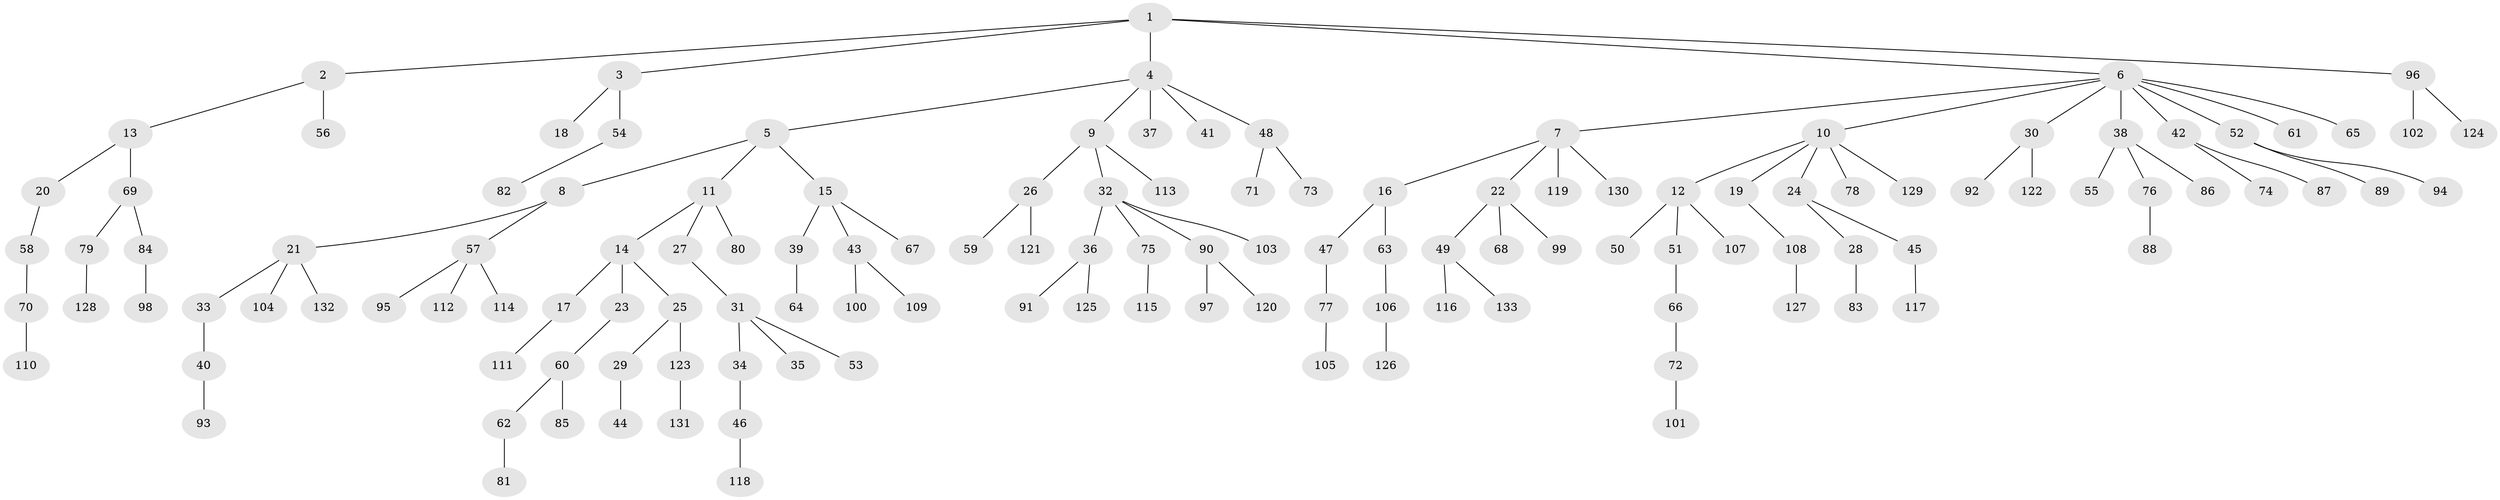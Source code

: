 // Generated by graph-tools (version 1.1) at 2025/11/02/27/25 16:11:28]
// undirected, 133 vertices, 132 edges
graph export_dot {
graph [start="1"]
  node [color=gray90,style=filled];
  1;
  2;
  3;
  4;
  5;
  6;
  7;
  8;
  9;
  10;
  11;
  12;
  13;
  14;
  15;
  16;
  17;
  18;
  19;
  20;
  21;
  22;
  23;
  24;
  25;
  26;
  27;
  28;
  29;
  30;
  31;
  32;
  33;
  34;
  35;
  36;
  37;
  38;
  39;
  40;
  41;
  42;
  43;
  44;
  45;
  46;
  47;
  48;
  49;
  50;
  51;
  52;
  53;
  54;
  55;
  56;
  57;
  58;
  59;
  60;
  61;
  62;
  63;
  64;
  65;
  66;
  67;
  68;
  69;
  70;
  71;
  72;
  73;
  74;
  75;
  76;
  77;
  78;
  79;
  80;
  81;
  82;
  83;
  84;
  85;
  86;
  87;
  88;
  89;
  90;
  91;
  92;
  93;
  94;
  95;
  96;
  97;
  98;
  99;
  100;
  101;
  102;
  103;
  104;
  105;
  106;
  107;
  108;
  109;
  110;
  111;
  112;
  113;
  114;
  115;
  116;
  117;
  118;
  119;
  120;
  121;
  122;
  123;
  124;
  125;
  126;
  127;
  128;
  129;
  130;
  131;
  132;
  133;
  1 -- 2;
  1 -- 3;
  1 -- 4;
  1 -- 6;
  1 -- 96;
  2 -- 13;
  2 -- 56;
  3 -- 18;
  3 -- 54;
  4 -- 5;
  4 -- 9;
  4 -- 37;
  4 -- 41;
  4 -- 48;
  5 -- 8;
  5 -- 11;
  5 -- 15;
  6 -- 7;
  6 -- 10;
  6 -- 30;
  6 -- 38;
  6 -- 42;
  6 -- 52;
  6 -- 61;
  6 -- 65;
  7 -- 16;
  7 -- 22;
  7 -- 119;
  7 -- 130;
  8 -- 21;
  8 -- 57;
  9 -- 26;
  9 -- 32;
  9 -- 113;
  10 -- 12;
  10 -- 19;
  10 -- 24;
  10 -- 78;
  10 -- 129;
  11 -- 14;
  11 -- 27;
  11 -- 80;
  12 -- 50;
  12 -- 51;
  12 -- 107;
  13 -- 20;
  13 -- 69;
  14 -- 17;
  14 -- 23;
  14 -- 25;
  15 -- 39;
  15 -- 43;
  15 -- 67;
  16 -- 47;
  16 -- 63;
  17 -- 111;
  19 -- 108;
  20 -- 58;
  21 -- 33;
  21 -- 104;
  21 -- 132;
  22 -- 49;
  22 -- 68;
  22 -- 99;
  23 -- 60;
  24 -- 28;
  24 -- 45;
  25 -- 29;
  25 -- 123;
  26 -- 59;
  26 -- 121;
  27 -- 31;
  28 -- 83;
  29 -- 44;
  30 -- 92;
  30 -- 122;
  31 -- 34;
  31 -- 35;
  31 -- 53;
  32 -- 36;
  32 -- 75;
  32 -- 90;
  32 -- 103;
  33 -- 40;
  34 -- 46;
  36 -- 91;
  36 -- 125;
  38 -- 55;
  38 -- 76;
  38 -- 86;
  39 -- 64;
  40 -- 93;
  42 -- 74;
  42 -- 87;
  43 -- 100;
  43 -- 109;
  45 -- 117;
  46 -- 118;
  47 -- 77;
  48 -- 71;
  48 -- 73;
  49 -- 116;
  49 -- 133;
  51 -- 66;
  52 -- 89;
  52 -- 94;
  54 -- 82;
  57 -- 95;
  57 -- 112;
  57 -- 114;
  58 -- 70;
  60 -- 62;
  60 -- 85;
  62 -- 81;
  63 -- 106;
  66 -- 72;
  69 -- 79;
  69 -- 84;
  70 -- 110;
  72 -- 101;
  75 -- 115;
  76 -- 88;
  77 -- 105;
  79 -- 128;
  84 -- 98;
  90 -- 97;
  90 -- 120;
  96 -- 102;
  96 -- 124;
  106 -- 126;
  108 -- 127;
  123 -- 131;
}
